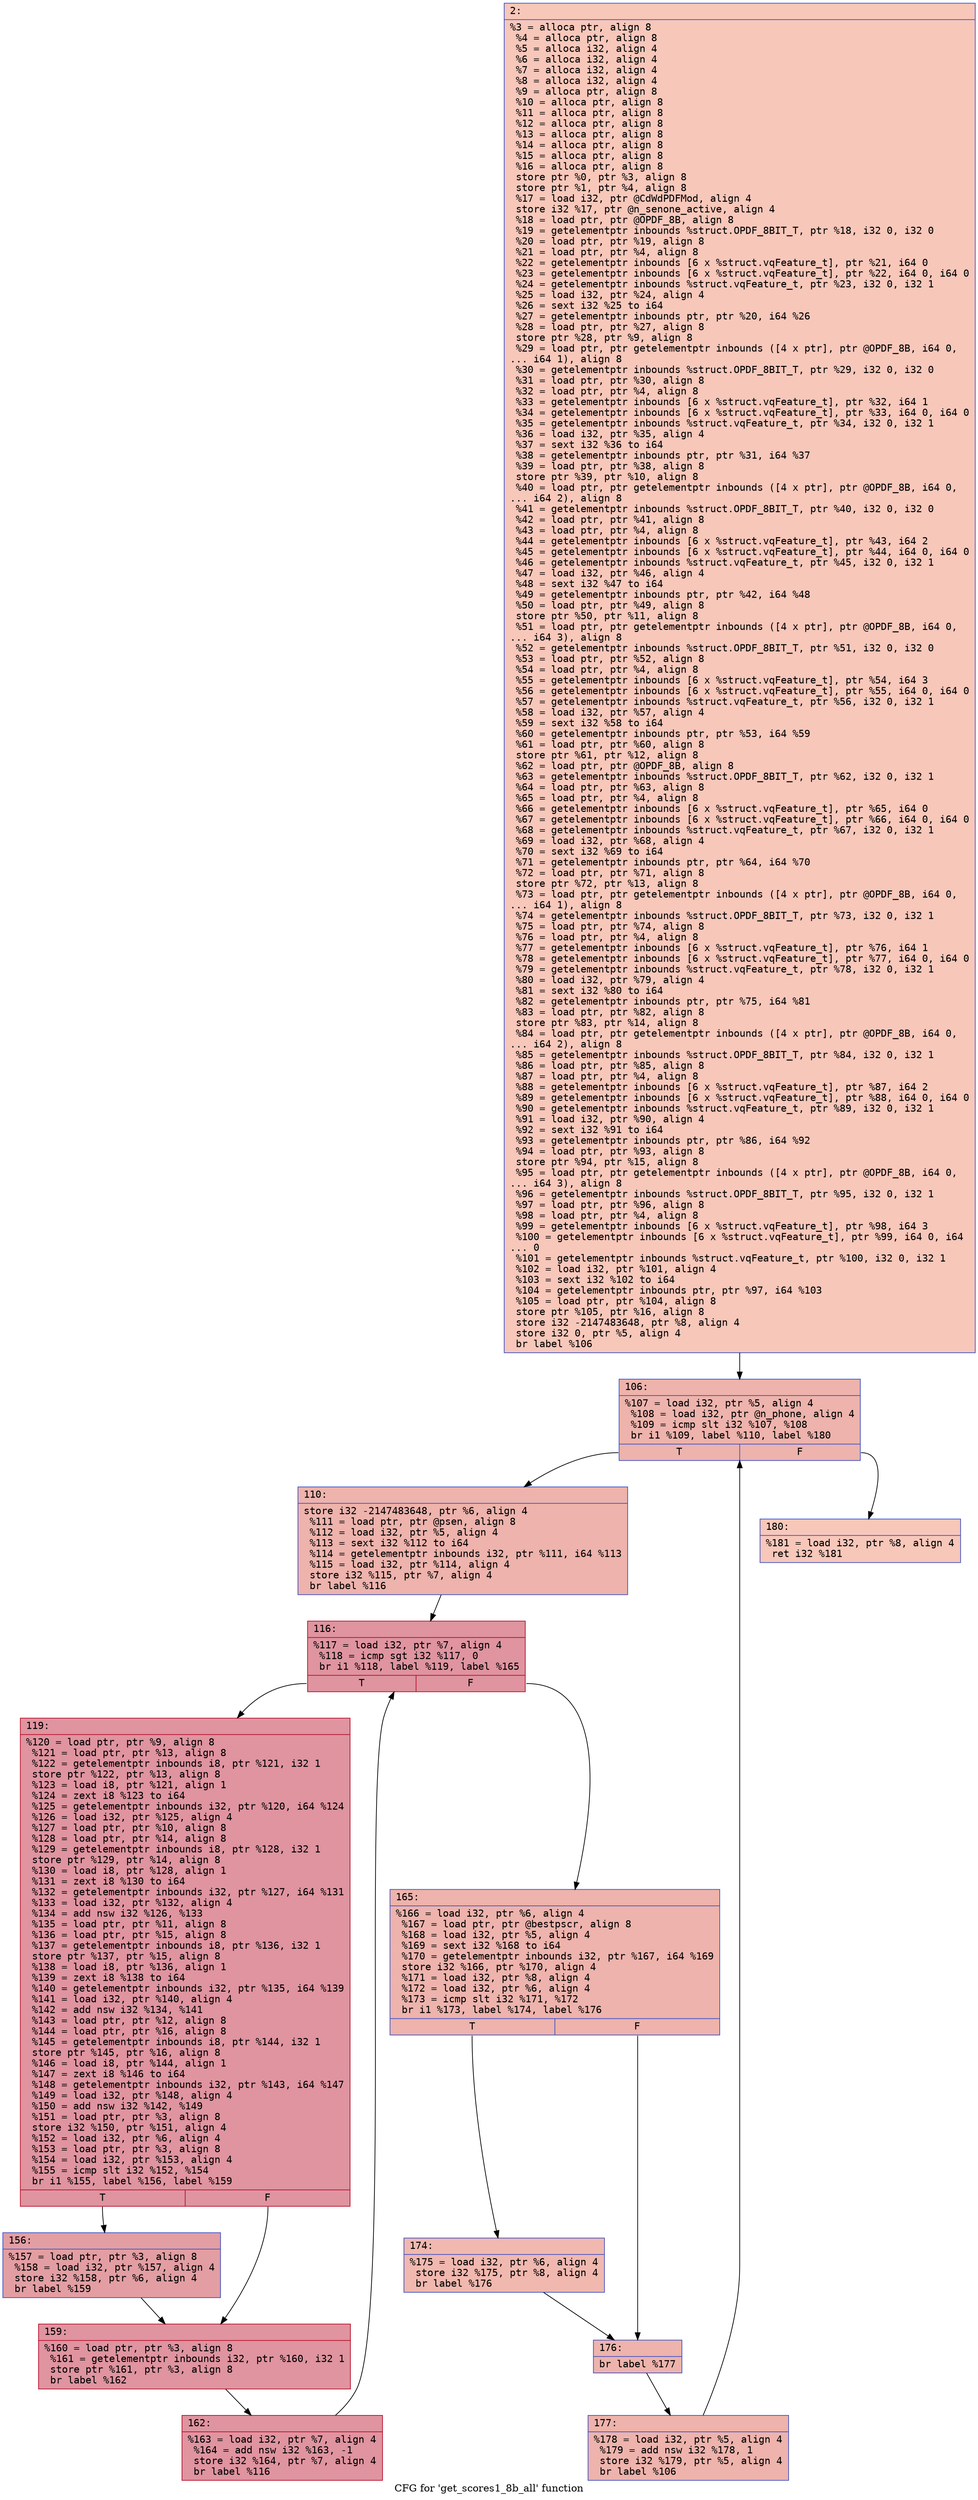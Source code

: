 digraph "CFG for 'get_scores1_8b_all' function" {
	label="CFG for 'get_scores1_8b_all' function";

	Node0x600001f43660 [shape=record,color="#3d50c3ff", style=filled, fillcolor="#ec7f6370" fontname="Courier",label="{2:\l|  %3 = alloca ptr, align 8\l  %4 = alloca ptr, align 8\l  %5 = alloca i32, align 4\l  %6 = alloca i32, align 4\l  %7 = alloca i32, align 4\l  %8 = alloca i32, align 4\l  %9 = alloca ptr, align 8\l  %10 = alloca ptr, align 8\l  %11 = alloca ptr, align 8\l  %12 = alloca ptr, align 8\l  %13 = alloca ptr, align 8\l  %14 = alloca ptr, align 8\l  %15 = alloca ptr, align 8\l  %16 = alloca ptr, align 8\l  store ptr %0, ptr %3, align 8\l  store ptr %1, ptr %4, align 8\l  %17 = load i32, ptr @CdWdPDFMod, align 4\l  store i32 %17, ptr @n_senone_active, align 4\l  %18 = load ptr, ptr @OPDF_8B, align 8\l  %19 = getelementptr inbounds %struct.OPDF_8BIT_T, ptr %18, i32 0, i32 0\l  %20 = load ptr, ptr %19, align 8\l  %21 = load ptr, ptr %4, align 8\l  %22 = getelementptr inbounds [6 x %struct.vqFeature_t], ptr %21, i64 0\l  %23 = getelementptr inbounds [6 x %struct.vqFeature_t], ptr %22, i64 0, i64 0\l  %24 = getelementptr inbounds %struct.vqFeature_t, ptr %23, i32 0, i32 1\l  %25 = load i32, ptr %24, align 4\l  %26 = sext i32 %25 to i64\l  %27 = getelementptr inbounds ptr, ptr %20, i64 %26\l  %28 = load ptr, ptr %27, align 8\l  store ptr %28, ptr %9, align 8\l  %29 = load ptr, ptr getelementptr inbounds ([4 x ptr], ptr @OPDF_8B, i64 0,\l... i64 1), align 8\l  %30 = getelementptr inbounds %struct.OPDF_8BIT_T, ptr %29, i32 0, i32 0\l  %31 = load ptr, ptr %30, align 8\l  %32 = load ptr, ptr %4, align 8\l  %33 = getelementptr inbounds [6 x %struct.vqFeature_t], ptr %32, i64 1\l  %34 = getelementptr inbounds [6 x %struct.vqFeature_t], ptr %33, i64 0, i64 0\l  %35 = getelementptr inbounds %struct.vqFeature_t, ptr %34, i32 0, i32 1\l  %36 = load i32, ptr %35, align 4\l  %37 = sext i32 %36 to i64\l  %38 = getelementptr inbounds ptr, ptr %31, i64 %37\l  %39 = load ptr, ptr %38, align 8\l  store ptr %39, ptr %10, align 8\l  %40 = load ptr, ptr getelementptr inbounds ([4 x ptr], ptr @OPDF_8B, i64 0,\l... i64 2), align 8\l  %41 = getelementptr inbounds %struct.OPDF_8BIT_T, ptr %40, i32 0, i32 0\l  %42 = load ptr, ptr %41, align 8\l  %43 = load ptr, ptr %4, align 8\l  %44 = getelementptr inbounds [6 x %struct.vqFeature_t], ptr %43, i64 2\l  %45 = getelementptr inbounds [6 x %struct.vqFeature_t], ptr %44, i64 0, i64 0\l  %46 = getelementptr inbounds %struct.vqFeature_t, ptr %45, i32 0, i32 1\l  %47 = load i32, ptr %46, align 4\l  %48 = sext i32 %47 to i64\l  %49 = getelementptr inbounds ptr, ptr %42, i64 %48\l  %50 = load ptr, ptr %49, align 8\l  store ptr %50, ptr %11, align 8\l  %51 = load ptr, ptr getelementptr inbounds ([4 x ptr], ptr @OPDF_8B, i64 0,\l... i64 3), align 8\l  %52 = getelementptr inbounds %struct.OPDF_8BIT_T, ptr %51, i32 0, i32 0\l  %53 = load ptr, ptr %52, align 8\l  %54 = load ptr, ptr %4, align 8\l  %55 = getelementptr inbounds [6 x %struct.vqFeature_t], ptr %54, i64 3\l  %56 = getelementptr inbounds [6 x %struct.vqFeature_t], ptr %55, i64 0, i64 0\l  %57 = getelementptr inbounds %struct.vqFeature_t, ptr %56, i32 0, i32 1\l  %58 = load i32, ptr %57, align 4\l  %59 = sext i32 %58 to i64\l  %60 = getelementptr inbounds ptr, ptr %53, i64 %59\l  %61 = load ptr, ptr %60, align 8\l  store ptr %61, ptr %12, align 8\l  %62 = load ptr, ptr @OPDF_8B, align 8\l  %63 = getelementptr inbounds %struct.OPDF_8BIT_T, ptr %62, i32 0, i32 1\l  %64 = load ptr, ptr %63, align 8\l  %65 = load ptr, ptr %4, align 8\l  %66 = getelementptr inbounds [6 x %struct.vqFeature_t], ptr %65, i64 0\l  %67 = getelementptr inbounds [6 x %struct.vqFeature_t], ptr %66, i64 0, i64 0\l  %68 = getelementptr inbounds %struct.vqFeature_t, ptr %67, i32 0, i32 1\l  %69 = load i32, ptr %68, align 4\l  %70 = sext i32 %69 to i64\l  %71 = getelementptr inbounds ptr, ptr %64, i64 %70\l  %72 = load ptr, ptr %71, align 8\l  store ptr %72, ptr %13, align 8\l  %73 = load ptr, ptr getelementptr inbounds ([4 x ptr], ptr @OPDF_8B, i64 0,\l... i64 1), align 8\l  %74 = getelementptr inbounds %struct.OPDF_8BIT_T, ptr %73, i32 0, i32 1\l  %75 = load ptr, ptr %74, align 8\l  %76 = load ptr, ptr %4, align 8\l  %77 = getelementptr inbounds [6 x %struct.vqFeature_t], ptr %76, i64 1\l  %78 = getelementptr inbounds [6 x %struct.vqFeature_t], ptr %77, i64 0, i64 0\l  %79 = getelementptr inbounds %struct.vqFeature_t, ptr %78, i32 0, i32 1\l  %80 = load i32, ptr %79, align 4\l  %81 = sext i32 %80 to i64\l  %82 = getelementptr inbounds ptr, ptr %75, i64 %81\l  %83 = load ptr, ptr %82, align 8\l  store ptr %83, ptr %14, align 8\l  %84 = load ptr, ptr getelementptr inbounds ([4 x ptr], ptr @OPDF_8B, i64 0,\l... i64 2), align 8\l  %85 = getelementptr inbounds %struct.OPDF_8BIT_T, ptr %84, i32 0, i32 1\l  %86 = load ptr, ptr %85, align 8\l  %87 = load ptr, ptr %4, align 8\l  %88 = getelementptr inbounds [6 x %struct.vqFeature_t], ptr %87, i64 2\l  %89 = getelementptr inbounds [6 x %struct.vqFeature_t], ptr %88, i64 0, i64 0\l  %90 = getelementptr inbounds %struct.vqFeature_t, ptr %89, i32 0, i32 1\l  %91 = load i32, ptr %90, align 4\l  %92 = sext i32 %91 to i64\l  %93 = getelementptr inbounds ptr, ptr %86, i64 %92\l  %94 = load ptr, ptr %93, align 8\l  store ptr %94, ptr %15, align 8\l  %95 = load ptr, ptr getelementptr inbounds ([4 x ptr], ptr @OPDF_8B, i64 0,\l... i64 3), align 8\l  %96 = getelementptr inbounds %struct.OPDF_8BIT_T, ptr %95, i32 0, i32 1\l  %97 = load ptr, ptr %96, align 8\l  %98 = load ptr, ptr %4, align 8\l  %99 = getelementptr inbounds [6 x %struct.vqFeature_t], ptr %98, i64 3\l  %100 = getelementptr inbounds [6 x %struct.vqFeature_t], ptr %99, i64 0, i64\l... 0\l  %101 = getelementptr inbounds %struct.vqFeature_t, ptr %100, i32 0, i32 1\l  %102 = load i32, ptr %101, align 4\l  %103 = sext i32 %102 to i64\l  %104 = getelementptr inbounds ptr, ptr %97, i64 %103\l  %105 = load ptr, ptr %104, align 8\l  store ptr %105, ptr %16, align 8\l  store i32 -2147483648, ptr %8, align 4\l  store i32 0, ptr %5, align 4\l  br label %106\l}"];
	Node0x600001f43660 -> Node0x600001f436b0[tooltip="2 -> 106\nProbability 100.00%" ];
	Node0x600001f436b0 [shape=record,color="#3d50c3ff", style=filled, fillcolor="#d6524470" fontname="Courier",label="{106:\l|  %107 = load i32, ptr %5, align 4\l  %108 = load i32, ptr @n_phone, align 4\l  %109 = icmp slt i32 %107, %108\l  br i1 %109, label %110, label %180\l|{<s0>T|<s1>F}}"];
	Node0x600001f436b0:s0 -> Node0x600001f43700[tooltip="106 -> 110\nProbability 96.88%" ];
	Node0x600001f436b0:s1 -> Node0x600001f43a20[tooltip="106 -> 180\nProbability 3.12%" ];
	Node0x600001f43700 [shape=record,color="#3d50c3ff", style=filled, fillcolor="#d6524470" fontname="Courier",label="{110:\l|  store i32 -2147483648, ptr %6, align 4\l  %111 = load ptr, ptr @psen, align 8\l  %112 = load i32, ptr %5, align 4\l  %113 = sext i32 %112 to i64\l  %114 = getelementptr inbounds i32, ptr %111, i64 %113\l  %115 = load i32, ptr %114, align 4\l  store i32 %115, ptr %7, align 4\l  br label %116\l}"];
	Node0x600001f43700 -> Node0x600001f43750[tooltip="110 -> 116\nProbability 100.00%" ];
	Node0x600001f43750 [shape=record,color="#b70d28ff", style=filled, fillcolor="#b70d2870" fontname="Courier",label="{116:\l|  %117 = load i32, ptr %7, align 4\l  %118 = icmp sgt i32 %117, 0\l  br i1 %118, label %119, label %165\l|{<s0>T|<s1>F}}"];
	Node0x600001f43750:s0 -> Node0x600001f437a0[tooltip="116 -> 119\nProbability 96.88%" ];
	Node0x600001f43750:s1 -> Node0x600001f438e0[tooltip="116 -> 165\nProbability 3.12%" ];
	Node0x600001f437a0 [shape=record,color="#b70d28ff", style=filled, fillcolor="#b70d2870" fontname="Courier",label="{119:\l|  %120 = load ptr, ptr %9, align 8\l  %121 = load ptr, ptr %13, align 8\l  %122 = getelementptr inbounds i8, ptr %121, i32 1\l  store ptr %122, ptr %13, align 8\l  %123 = load i8, ptr %121, align 1\l  %124 = zext i8 %123 to i64\l  %125 = getelementptr inbounds i32, ptr %120, i64 %124\l  %126 = load i32, ptr %125, align 4\l  %127 = load ptr, ptr %10, align 8\l  %128 = load ptr, ptr %14, align 8\l  %129 = getelementptr inbounds i8, ptr %128, i32 1\l  store ptr %129, ptr %14, align 8\l  %130 = load i8, ptr %128, align 1\l  %131 = zext i8 %130 to i64\l  %132 = getelementptr inbounds i32, ptr %127, i64 %131\l  %133 = load i32, ptr %132, align 4\l  %134 = add nsw i32 %126, %133\l  %135 = load ptr, ptr %11, align 8\l  %136 = load ptr, ptr %15, align 8\l  %137 = getelementptr inbounds i8, ptr %136, i32 1\l  store ptr %137, ptr %15, align 8\l  %138 = load i8, ptr %136, align 1\l  %139 = zext i8 %138 to i64\l  %140 = getelementptr inbounds i32, ptr %135, i64 %139\l  %141 = load i32, ptr %140, align 4\l  %142 = add nsw i32 %134, %141\l  %143 = load ptr, ptr %12, align 8\l  %144 = load ptr, ptr %16, align 8\l  %145 = getelementptr inbounds i8, ptr %144, i32 1\l  store ptr %145, ptr %16, align 8\l  %146 = load i8, ptr %144, align 1\l  %147 = zext i8 %146 to i64\l  %148 = getelementptr inbounds i32, ptr %143, i64 %147\l  %149 = load i32, ptr %148, align 4\l  %150 = add nsw i32 %142, %149\l  %151 = load ptr, ptr %3, align 8\l  store i32 %150, ptr %151, align 4\l  %152 = load i32, ptr %6, align 4\l  %153 = load ptr, ptr %3, align 8\l  %154 = load i32, ptr %153, align 4\l  %155 = icmp slt i32 %152, %154\l  br i1 %155, label %156, label %159\l|{<s0>T|<s1>F}}"];
	Node0x600001f437a0:s0 -> Node0x600001f437f0[tooltip="119 -> 156\nProbability 50.00%" ];
	Node0x600001f437a0:s1 -> Node0x600001f43840[tooltip="119 -> 159\nProbability 50.00%" ];
	Node0x600001f437f0 [shape=record,color="#3d50c3ff", style=filled, fillcolor="#be242e70" fontname="Courier",label="{156:\l|  %157 = load ptr, ptr %3, align 8\l  %158 = load i32, ptr %157, align 4\l  store i32 %158, ptr %6, align 4\l  br label %159\l}"];
	Node0x600001f437f0 -> Node0x600001f43840[tooltip="156 -> 159\nProbability 100.00%" ];
	Node0x600001f43840 [shape=record,color="#b70d28ff", style=filled, fillcolor="#b70d2870" fontname="Courier",label="{159:\l|  %160 = load ptr, ptr %3, align 8\l  %161 = getelementptr inbounds i32, ptr %160, i32 1\l  store ptr %161, ptr %3, align 8\l  br label %162\l}"];
	Node0x600001f43840 -> Node0x600001f43890[tooltip="159 -> 162\nProbability 100.00%" ];
	Node0x600001f43890 [shape=record,color="#b70d28ff", style=filled, fillcolor="#b70d2870" fontname="Courier",label="{162:\l|  %163 = load i32, ptr %7, align 4\l  %164 = add nsw i32 %163, -1\l  store i32 %164, ptr %7, align 4\l  br label %116\l}"];
	Node0x600001f43890 -> Node0x600001f43750[tooltip="162 -> 116\nProbability 100.00%" ];
	Node0x600001f438e0 [shape=record,color="#3d50c3ff", style=filled, fillcolor="#d6524470" fontname="Courier",label="{165:\l|  %166 = load i32, ptr %6, align 4\l  %167 = load ptr, ptr @bestpscr, align 8\l  %168 = load i32, ptr %5, align 4\l  %169 = sext i32 %168 to i64\l  %170 = getelementptr inbounds i32, ptr %167, i64 %169\l  store i32 %166, ptr %170, align 4\l  %171 = load i32, ptr %8, align 4\l  %172 = load i32, ptr %6, align 4\l  %173 = icmp slt i32 %171, %172\l  br i1 %173, label %174, label %176\l|{<s0>T|<s1>F}}"];
	Node0x600001f438e0:s0 -> Node0x600001f43930[tooltip="165 -> 174\nProbability 50.00%" ];
	Node0x600001f438e0:s1 -> Node0x600001f43980[tooltip="165 -> 176\nProbability 50.00%" ];
	Node0x600001f43930 [shape=record,color="#3d50c3ff", style=filled, fillcolor="#dc5d4a70" fontname="Courier",label="{174:\l|  %175 = load i32, ptr %6, align 4\l  store i32 %175, ptr %8, align 4\l  br label %176\l}"];
	Node0x600001f43930 -> Node0x600001f43980[tooltip="174 -> 176\nProbability 100.00%" ];
	Node0x600001f43980 [shape=record,color="#3d50c3ff", style=filled, fillcolor="#d6524470" fontname="Courier",label="{176:\l|  br label %177\l}"];
	Node0x600001f43980 -> Node0x600001f439d0[tooltip="176 -> 177\nProbability 100.00%" ];
	Node0x600001f439d0 [shape=record,color="#3d50c3ff", style=filled, fillcolor="#d6524470" fontname="Courier",label="{177:\l|  %178 = load i32, ptr %5, align 4\l  %179 = add nsw i32 %178, 1\l  store i32 %179, ptr %5, align 4\l  br label %106\l}"];
	Node0x600001f439d0 -> Node0x600001f436b0[tooltip="177 -> 106\nProbability 100.00%" ];
	Node0x600001f43a20 [shape=record,color="#3d50c3ff", style=filled, fillcolor="#ec7f6370" fontname="Courier",label="{180:\l|  %181 = load i32, ptr %8, align 4\l  ret i32 %181\l}"];
}
